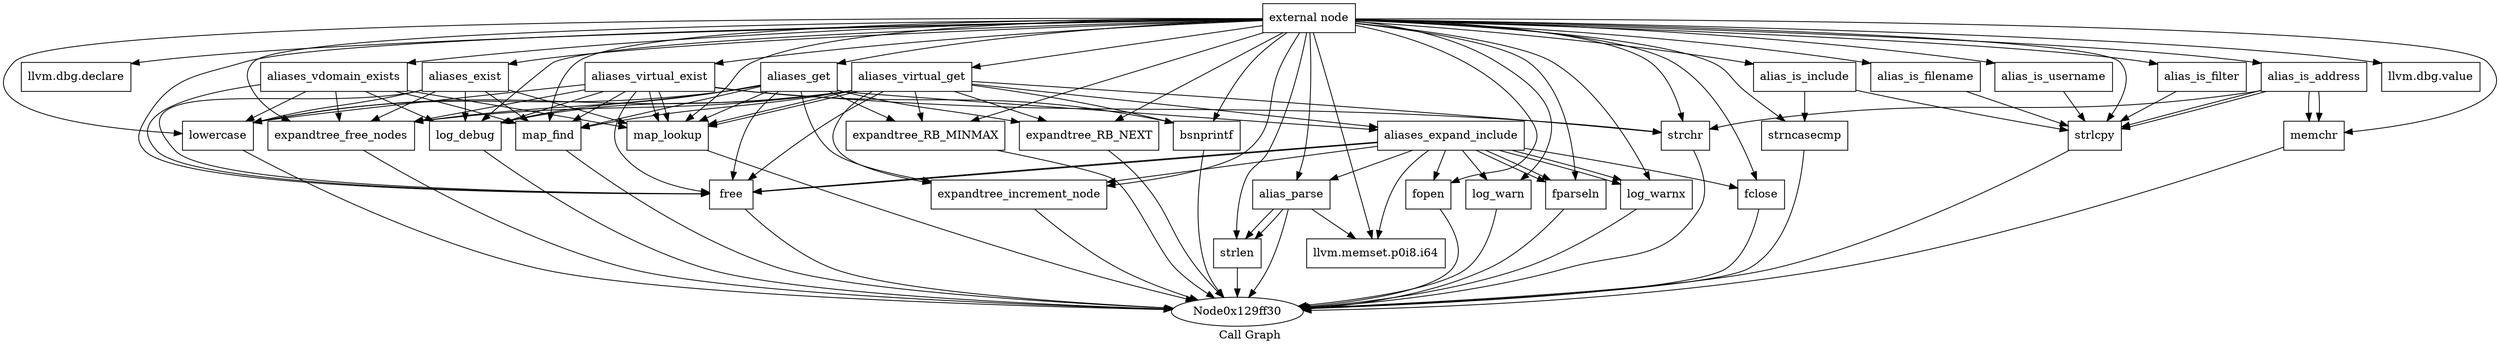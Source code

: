 digraph "Call Graph" {
	label="Call Graph";

	Node0x129ff00 [shape=record,label="{external node}"];
	Node0x129ff00 -> Node0x129ff60;
	Node0x129ff00 -> Node0x1254760;
	Node0x129ff00 -> Node0x129ffc0;
	Node0x129ff00 -> Node0x12a0020;
	Node0x129ff00 -> Node0x129fff0;
	Node0x129ff00 -> Node0x12a00e0;
	Node0x129ff00 -> Node0x12a0110;
	Node0x129ff00 -> Node0x1254030;
	Node0x129ff00 -> Node0x12a0050;
	Node0x129ff00 -> Node0x12a0080;
	Node0x129ff00 -> Node0x1255970;
	Node0x129ff00 -> Node0x12559a0;
	Node0x129ff00 -> Node0x1253d80;
	Node0x129ff00 -> Node0x1253db0;
	Node0x129ff00 -> Node0x1253aa0;
	Node0x129ff00 -> Node0x1253a30;
	Node0x129ff00 -> Node0x1252af0;
	Node0x129ff00 -> Node0x1252060;
	Node0x129ff00 -> Node0x1253b70;
	Node0x129ff00 -> Node0x1256260;
	Node0x129ff00 -> Node0x12563b0;
	Node0x129ff00 -> Node0x12a0a80;
	Node0x129ff00 -> Node0x12a0b70;
	Node0x129ff00 -> Node0x1252a00;
	Node0x129ff00 -> Node0x1251ff0;
	Node0x129ff00 -> Node0x1256230;
	Node0x129ff00 -> Node0x12562d0;
	Node0x129ff00 -> Node0x1251e20;
	Node0x129ff00 -> Node0x1251e50;
	Node0x129ff00 -> Node0x1251f00;
	Node0x129ff00 -> Node0x12524f0;
	Node0x129ff00 -> Node0x1271f20;
	Node0x129ff00 -> Node0x12a0f00;
	Node0x129ff00 -> Node0x12a0ab0;
	Node0x12a0ab0 [shape=record,label="{memchr}"];
	Node0x12a0ab0 -> Node0x129ff30;
	Node0x12563b0 [shape=record,label="{alias_is_filename}"];
	Node0x12563b0 -> Node0x12562d0;
	Node0x1252af0 [shape=record,label="{aliases_virtual_get}"];
	Node0x1252af0 -> Node0x129ffc0;
	Node0x1252af0 -> Node0x1253aa0;
	Node0x1252af0 -> Node0x12a0020;
	Node0x1252af0 -> Node0x129fff0;
	Node0x1252af0 -> Node0x1253a30;
	Node0x1252af0 -> Node0x129fff0;
	Node0x1252af0 -> Node0x12a0080;
	Node0x1252af0 -> Node0x12a00b0;
	Node0x1252af0 -> Node0x1255970;
	Node0x1252af0 -> Node0x12559a0;
	Node0x1252af0 -> Node0x12a0110;
	Node0x1252af0 -> Node0x1254030;
	Node0x1252af0 -> Node0x12a00e0;
	Node0x12a0a80 [shape=record,label="{alias_is_address}"];
	Node0x12a0a80 -> Node0x1253a30;
	Node0x12a0a80 -> Node0x12562d0;
	Node0x12a0a80 -> Node0x12562d0;
	Node0x12a0a80 -> Node0x12a0ab0;
	Node0x12a0a80 -> Node0x12a0ab0;
	Node0x12a0b70 [shape=record,label="{alias_is_username}"];
	Node0x12a0b70 -> Node0x12562d0;
	Node0x1253b70 [shape=record,label="{alias_is_include}"];
	Node0x1253b70 -> Node0x1256230;
	Node0x1253b70 -> Node0x12562d0;
	Node0x1252060 [shape=record,label="{alias_parse}"];
	Node0x1252060 -> Node0x1252a00;
	Node0x1252060 -> Node0x1251ff0;
	Node0x1252060 -> Node0x1252a00;
	Node0x1252060 -> Node0x129ff30;
	Node0x1256260 [shape=record,label="{alias_is_filter}"];
	Node0x1256260 -> Node0x12562d0;
	Node0x12a0f00 [shape=record,label="{llvm.dbg.value}"];
	Node0x1271f20 [shape=record,label="{fclose}"];
	Node0x1271f20 -> Node0x129ff30;
	Node0x1252a00 [shape=record,label="{strlen}"];
	Node0x1252a00 -> Node0x129ff30;
	Node0x1251ff0 [shape=record,label="{llvm.memset.p0i8.i64}"];
	Node0x1254760 [shape=record,label="{llvm.dbg.declare}"];
	Node0x129ffc0 [shape=record,label="{map_find}"];
	Node0x129ffc0 -> Node0x129ff30;
	Node0x129ff60 [shape=record,label="{aliases_exist}"];
	Node0x129ff60 -> Node0x129ffc0;
	Node0x129ff60 -> Node0x12a0020;
	Node0x129ff60 -> Node0x129fff0;
	Node0x129ff60 -> Node0x12a00e0;
	Node0x129ff60 -> Node0x12a0110;
	Node0x129ff60 -> Node0x1254030;
	Node0x1256230 [shape=record,label="{strncasecmp}"];
	Node0x1256230 -> Node0x129ff30;
	Node0x12562d0 [shape=record,label="{strlcpy}"];
	Node0x12562d0 -> Node0x129ff30;
	Node0x1251e20 [shape=record,label="{fopen}"];
	Node0x1251e20 -> Node0x129ff30;
	Node0x1251e50 [shape=record,label="{log_warn}"];
	Node0x1251e50 -> Node0x129ff30;
	Node0x12a0020 [shape=record,label="{lowercase}"];
	Node0x12a0020 -> Node0x129ff30;
	Node0x129fff0 [shape=record,label="{map_lookup}"];
	Node0x129fff0 -> Node0x129ff30;
	Node0x12a00e0 [shape=record,label="{log_debug}"];
	Node0x12a00e0 -> Node0x129ff30;
	Node0x12a0110 [shape=record,label="{expandtree_free_nodes}"];
	Node0x12a0110 -> Node0x129ff30;
	Node0x1254030 [shape=record,label="{free}"];
	Node0x1254030 -> Node0x129ff30;
	Node0x12a0050 [shape=record,label="{aliases_get}"];
	Node0x12a0050 -> Node0x129ffc0;
	Node0x12a0050 -> Node0x12a0020;
	Node0x12a0050 -> Node0x129fff0;
	Node0x12a0050 -> Node0x12a0080;
	Node0x12a0050 -> Node0x12a00b0;
	Node0x12a0050 -> Node0x1255970;
	Node0x12a0050 -> Node0x12559a0;
	Node0x12a0050 -> Node0x12a0110;
	Node0x12a0050 -> Node0x1254030;
	Node0x12a0050 -> Node0x12a00e0;
	Node0x12a0080 [shape=record,label="{expandtree_RB_MINMAX}"];
	Node0x12a0080 -> Node0x129ff30;
	Node0x12a00b0 [shape=record,label="{aliases_expand_include}"];
	Node0x12a00b0 -> Node0x1251e20;
	Node0x12a00b0 -> Node0x1251f00;
	Node0x12a00b0 -> Node0x1251e50;
	Node0x12a00b0 -> Node0x1254030;
	Node0x12a00b0 -> Node0x1251f00;
	Node0x12a00b0 -> Node0x1251ff0;
	Node0x12a00b0 -> Node0x1252060;
	Node0x12a00b0 -> Node0x12524f0;
	Node0x12a00b0 -> Node0x12524f0;
	Node0x12a00b0 -> Node0x1255970;
	Node0x12a00b0 -> Node0x1254030;
	Node0x12a00b0 -> Node0x1271f20;
	Node0x1255970 [shape=record,label="{expandtree_increment_node}"];
	Node0x1255970 -> Node0x129ff30;
	Node0x12559a0 [shape=record,label="{expandtree_RB_NEXT}"];
	Node0x12559a0 -> Node0x129ff30;
	Node0x1253d80 [shape=record,label="{aliases_vdomain_exists}"];
	Node0x1253d80 -> Node0x129ffc0;
	Node0x1253d80 -> Node0x12a0020;
	Node0x1253d80 -> Node0x129fff0;
	Node0x1253d80 -> Node0x12a00e0;
	Node0x1253d80 -> Node0x12a0110;
	Node0x1253d80 -> Node0x1254030;
	Node0x1253db0 [shape=record,label="{aliases_virtual_exist}"];
	Node0x1253db0 -> Node0x129ffc0;
	Node0x1253db0 -> Node0x1253aa0;
	Node0x1253db0 -> Node0x12a0020;
	Node0x1253db0 -> Node0x129fff0;
	Node0x1253db0 -> Node0x1253a30;
	Node0x1253db0 -> Node0x129fff0;
	Node0x1253db0 -> Node0x12a00e0;
	Node0x1253db0 -> Node0x12a0110;
	Node0x1253db0 -> Node0x1254030;
	Node0x1253aa0 [shape=record,label="{bsnprintf}"];
	Node0x1253aa0 -> Node0x129ff30;
	Node0x1253a30 [shape=record,label="{strchr}"];
	Node0x1253a30 -> Node0x129ff30;
	Node0x1251f00 [shape=record,label="{fparseln}"];
	Node0x1251f00 -> Node0x129ff30;
	Node0x12524f0 [shape=record,label="{log_warnx}"];
	Node0x12524f0 -> Node0x129ff30;
}
